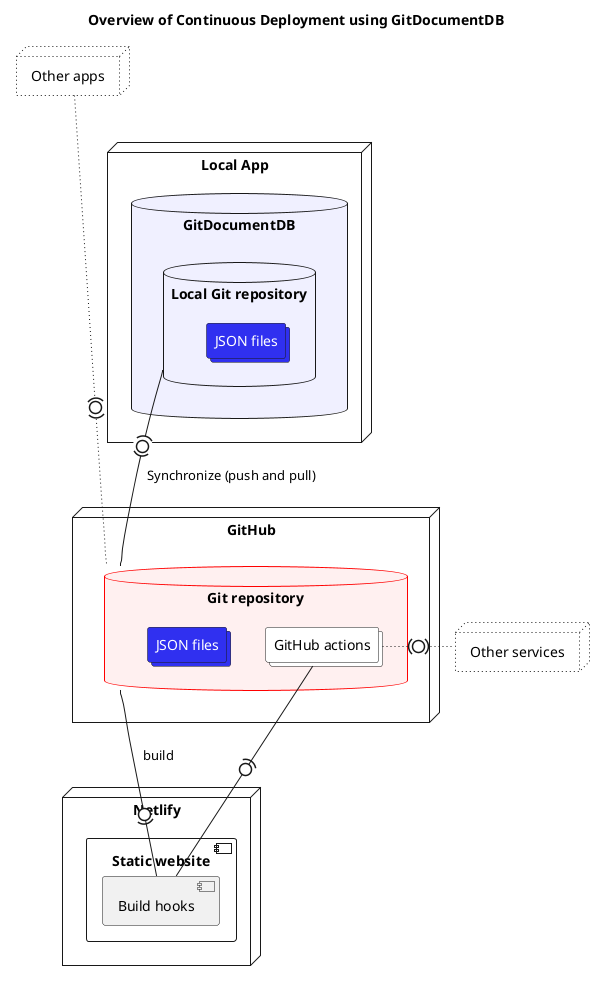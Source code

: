 ' PlantUML
@startuml cd-overview

title Overview of Continuous Deployment using GitDocumentDB

node "GitHub" {
  database "Git repository" as sourcerepos #fff0f0;line:red{
    collections "GitHub actions" as githubaction #ffffff
    collections "JSON files" as json #3030f0;text:white
  }
}

node "Netlify" {
  component "Static website" as website {
    component "Build hooks" as buildhooks
  }
}

node "Local App" {
  database "GitDocumentDB" as gitddb #f0f0ff {
    database "Local Git repository" as localrepos {
      collections "JSON files" as localjson #3030f0;text:white
    }
  }
}

node "Other apps" as apps #ffffff;line.dotted

node "Other services" as others #ffffff;line.dotted
localrepos -(0)- sourcerepos : Synchronize (push and pull)
buildhooks -le(0- sourcerepos : build
githubaction -(0- buildhooks
others -~le(0)- githubaction
apps -~(0)- sourcerepos


@enduml